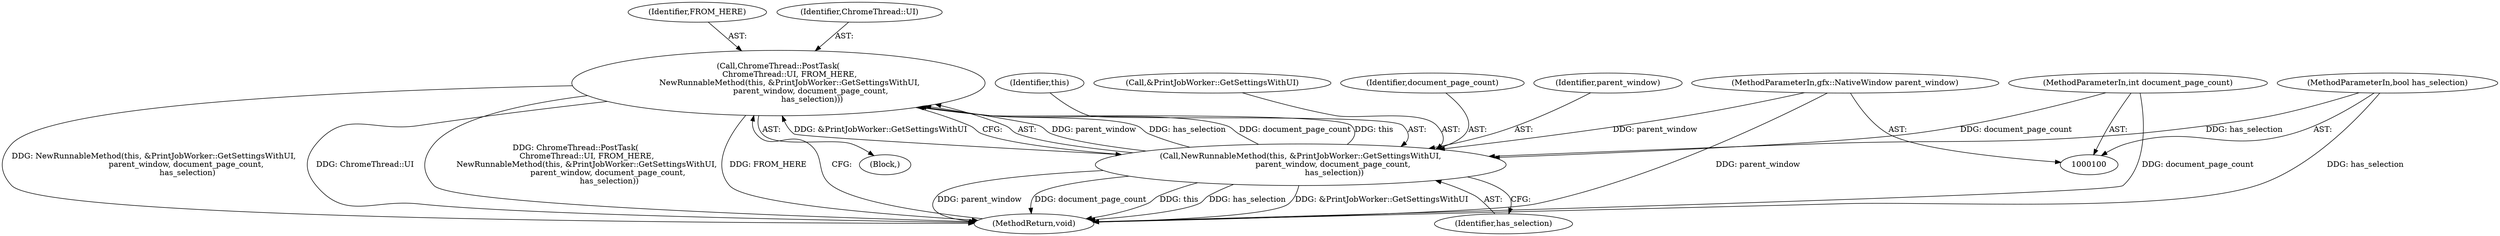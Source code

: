 digraph "1_Chrome_fc790462b4f248712bbc8c3734664dd6b05f80f2@API" {
"1000120" [label="(Call,ChromeThread::PostTask(\n         ChromeThread::UI, FROM_HERE,\n         NewRunnableMethod(this, &PrintJobWorker::GetSettingsWithUI,\n                          parent_window, document_page_count,\n                           has_selection)))"];
"1000123" [label="(Call,NewRunnableMethod(this, &PrintJobWorker::GetSettingsWithUI,\n                          parent_window, document_page_count,\n                           has_selection))"];
"1000102" [label="(MethodParameterIn,gfx::NativeWindow parent_window)"];
"1000103" [label="(MethodParameterIn,int document_page_count)"];
"1000104" [label="(MethodParameterIn,bool has_selection)"];
"1000102" [label="(MethodParameterIn,gfx::NativeWindow parent_window)"];
"1000124" [label="(Identifier,this)"];
"1000125" [label="(Call,&PrintJobWorker::GetSettingsWithUI)"];
"1000122" [label="(Identifier,FROM_HERE)"];
"1000119" [label="(Block,)"];
"1000103" [label="(MethodParameterIn,int document_page_count)"];
"1000128" [label="(Identifier,document_page_count)"];
"1000121" [label="(Identifier,ChromeThread::UI)"];
"1000120" [label="(Call,ChromeThread::PostTask(\n         ChromeThread::UI, FROM_HERE,\n         NewRunnableMethod(this, &PrintJobWorker::GetSettingsWithUI,\n                          parent_window, document_page_count,\n                           has_selection)))"];
"1000104" [label="(MethodParameterIn,bool has_selection)"];
"1000129" [label="(Identifier,has_selection)"];
"1000138" [label="(MethodReturn,void)"];
"1000127" [label="(Identifier,parent_window)"];
"1000123" [label="(Call,NewRunnableMethod(this, &PrintJobWorker::GetSettingsWithUI,\n                          parent_window, document_page_count,\n                           has_selection))"];
"1000120" -> "1000119"  [label="AST: "];
"1000120" -> "1000123"  [label="CFG: "];
"1000121" -> "1000120"  [label="AST: "];
"1000122" -> "1000120"  [label="AST: "];
"1000123" -> "1000120"  [label="AST: "];
"1000138" -> "1000120"  [label="CFG: "];
"1000120" -> "1000138"  [label="DDG: NewRunnableMethod(this, &PrintJobWorker::GetSettingsWithUI,\n                          parent_window, document_page_count,\n                           has_selection)"];
"1000120" -> "1000138"  [label="DDG: ChromeThread::UI"];
"1000120" -> "1000138"  [label="DDG: ChromeThread::PostTask(\n         ChromeThread::UI, FROM_HERE,\n         NewRunnableMethod(this, &PrintJobWorker::GetSettingsWithUI,\n                          parent_window, document_page_count,\n                           has_selection))"];
"1000120" -> "1000138"  [label="DDG: FROM_HERE"];
"1000123" -> "1000120"  [label="DDG: parent_window"];
"1000123" -> "1000120"  [label="DDG: has_selection"];
"1000123" -> "1000120"  [label="DDG: document_page_count"];
"1000123" -> "1000120"  [label="DDG: this"];
"1000123" -> "1000120"  [label="DDG: &PrintJobWorker::GetSettingsWithUI"];
"1000123" -> "1000129"  [label="CFG: "];
"1000124" -> "1000123"  [label="AST: "];
"1000125" -> "1000123"  [label="AST: "];
"1000127" -> "1000123"  [label="AST: "];
"1000128" -> "1000123"  [label="AST: "];
"1000129" -> "1000123"  [label="AST: "];
"1000123" -> "1000138"  [label="DDG: &PrintJobWorker::GetSettingsWithUI"];
"1000123" -> "1000138"  [label="DDG: parent_window"];
"1000123" -> "1000138"  [label="DDG: document_page_count"];
"1000123" -> "1000138"  [label="DDG: this"];
"1000123" -> "1000138"  [label="DDG: has_selection"];
"1000102" -> "1000123"  [label="DDG: parent_window"];
"1000103" -> "1000123"  [label="DDG: document_page_count"];
"1000104" -> "1000123"  [label="DDG: has_selection"];
"1000102" -> "1000100"  [label="AST: "];
"1000102" -> "1000138"  [label="DDG: parent_window"];
"1000103" -> "1000100"  [label="AST: "];
"1000103" -> "1000138"  [label="DDG: document_page_count"];
"1000104" -> "1000100"  [label="AST: "];
"1000104" -> "1000138"  [label="DDG: has_selection"];
}

